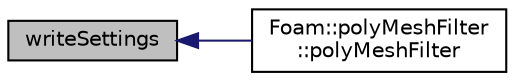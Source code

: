 digraph "writeSettings"
{
  bgcolor="transparent";
  edge [fontname="Helvetica",fontsize="10",labelfontname="Helvetica",labelfontsize="10"];
  node [fontname="Helvetica",fontsize="10",shape=record];
  rankdir="LR";
  Node1 [label="writeSettings",height=0.2,width=0.4,color="black", fillcolor="grey75", style="filled", fontcolor="black"];
  Node1 -> Node2 [dir="back",color="midnightblue",fontsize="10",style="solid",fontname="Helvetica"];
  Node2 [label="Foam::polyMeshFilter\l::polyMeshFilter",height=0.2,width=0.4,color="black",URL="$a01918.html#a20a4e2ddc3e301f14d3212b883cf0994",tooltip="Construct from fvMesh. "];
}
